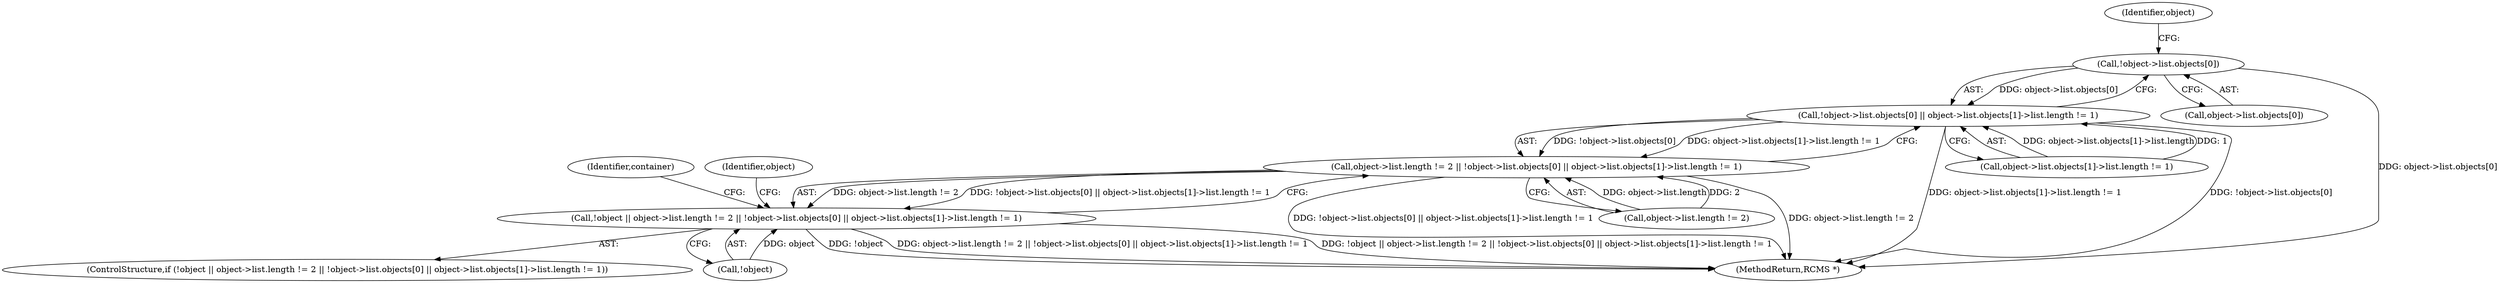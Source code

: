 digraph "0_radare2_7ab66cca5bbdf6cb2d69339ef4f513d95e532dbf@pointer" {
"1000143" [label="(Call,!object->list.objects[0])"];
"1000142" [label="(Call,!object->list.objects[0] || object->list.objects[1]->list.length != 1)"];
"1000134" [label="(Call,object->list.length != 2 || !object->list.objects[0] || object->list.objects[1]->list.length != 1)"];
"1000131" [label="(Call,!object || object->list.length != 2 || !object->list.objects[0] || object->list.objects[1]->list.length != 1)"];
"1000173" [label="(Identifier,container)"];
"1000166" [label="(Identifier,object)"];
"1000151" [label="(Call,object->list.objects[1]->list.length != 1)"];
"1000157" [label="(Identifier,object)"];
"1000134" [label="(Call,object->list.length != 2 || !object->list.objects[0] || object->list.objects[1]->list.length != 1)"];
"1000135" [label="(Call,object->list.length != 2)"];
"1000144" [label="(Call,object->list.objects[0])"];
"1000142" [label="(Call,!object->list.objects[0] || object->list.objects[1]->list.length != 1)"];
"1000132" [label="(Call,!object)"];
"1000131" [label="(Call,!object || object->list.length != 2 || !object->list.objects[0] || object->list.objects[1]->list.length != 1)"];
"1000143" [label="(Call,!object->list.objects[0])"];
"1000130" [label="(ControlStructure,if (!object || object->list.length != 2 || !object->list.objects[0] || object->list.objects[1]->list.length != 1))"];
"1000216" [label="(MethodReturn,RCMS *)"];
"1000143" -> "1000142"  [label="AST: "];
"1000143" -> "1000144"  [label="CFG: "];
"1000144" -> "1000143"  [label="AST: "];
"1000157" -> "1000143"  [label="CFG: "];
"1000142" -> "1000143"  [label="CFG: "];
"1000143" -> "1000216"  [label="DDG: object->list.objects[0]"];
"1000143" -> "1000142"  [label="DDG: object->list.objects[0]"];
"1000142" -> "1000134"  [label="AST: "];
"1000142" -> "1000151"  [label="CFG: "];
"1000151" -> "1000142"  [label="AST: "];
"1000134" -> "1000142"  [label="CFG: "];
"1000142" -> "1000216"  [label="DDG: object->list.objects[1]->list.length != 1"];
"1000142" -> "1000216"  [label="DDG: !object->list.objects[0]"];
"1000142" -> "1000134"  [label="DDG: !object->list.objects[0]"];
"1000142" -> "1000134"  [label="DDG: object->list.objects[1]->list.length != 1"];
"1000151" -> "1000142"  [label="DDG: object->list.objects[1]->list.length"];
"1000151" -> "1000142"  [label="DDG: 1"];
"1000134" -> "1000131"  [label="AST: "];
"1000134" -> "1000135"  [label="CFG: "];
"1000135" -> "1000134"  [label="AST: "];
"1000131" -> "1000134"  [label="CFG: "];
"1000134" -> "1000216"  [label="DDG: !object->list.objects[0] || object->list.objects[1]->list.length != 1"];
"1000134" -> "1000216"  [label="DDG: object->list.length != 2"];
"1000134" -> "1000131"  [label="DDG: object->list.length != 2"];
"1000134" -> "1000131"  [label="DDG: !object->list.objects[0] || object->list.objects[1]->list.length != 1"];
"1000135" -> "1000134"  [label="DDG: object->list.length"];
"1000135" -> "1000134"  [label="DDG: 2"];
"1000131" -> "1000130"  [label="AST: "];
"1000131" -> "1000132"  [label="CFG: "];
"1000132" -> "1000131"  [label="AST: "];
"1000166" -> "1000131"  [label="CFG: "];
"1000173" -> "1000131"  [label="CFG: "];
"1000131" -> "1000216"  [label="DDG: !object"];
"1000131" -> "1000216"  [label="DDG: object->list.length != 2 || !object->list.objects[0] || object->list.objects[1]->list.length != 1"];
"1000131" -> "1000216"  [label="DDG: !object || object->list.length != 2 || !object->list.objects[0] || object->list.objects[1]->list.length != 1"];
"1000132" -> "1000131"  [label="DDG: object"];
}
